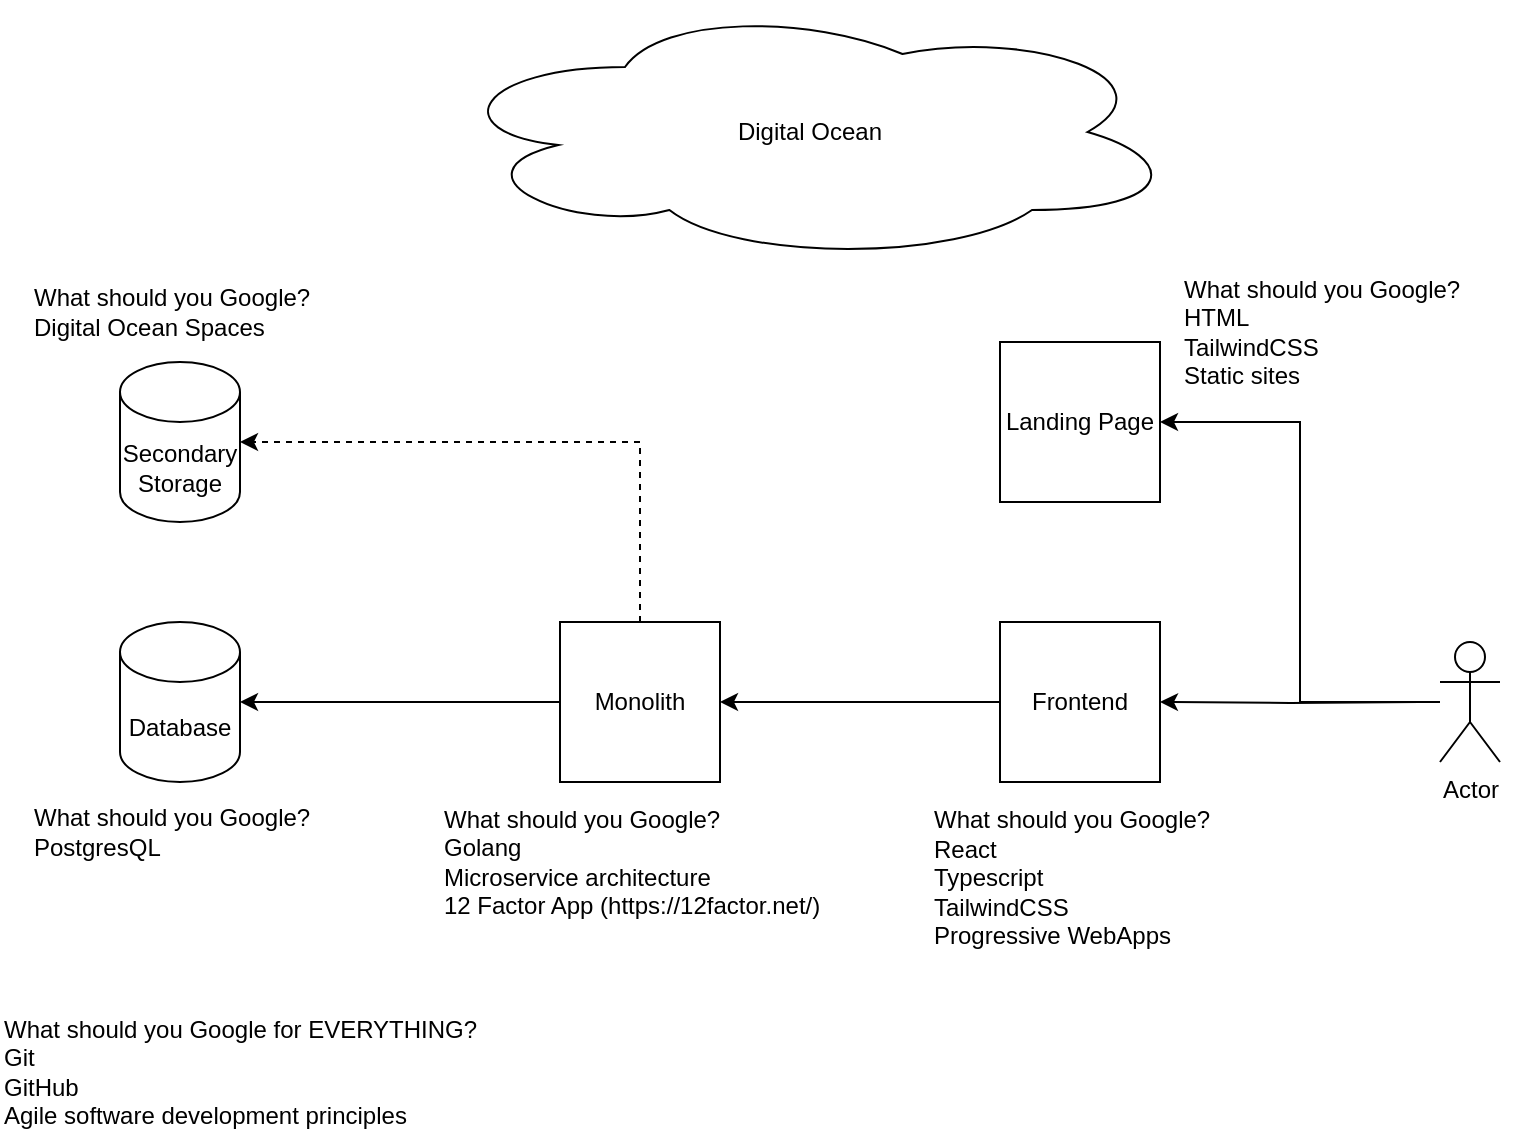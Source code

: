 <mxfile version="15.6.8" type="github"><diagram id="mS3qy5lMnEHfb4XqcRZU" name="Page-1"><mxGraphModel dx="1422" dy="820" grid="1" gridSize="10" guides="1" tooltips="1" connect="1" arrows="1" fold="1" page="1" pageScale="1" pageWidth="850" pageHeight="1100" math="0" shadow="0"><root><mxCell id="0"/><mxCell id="1" parent="0"/><mxCell id="ZtvTxL13G1o4dnF9xs7F-8" style="edgeStyle=orthogonalEdgeStyle;rounded=0;orthogonalLoop=1;jettySize=auto;html=1;exitX=0;exitY=0.5;exitDx=0;exitDy=0;entryX=1;entryY=0.5;entryDx=0;entryDy=0;entryPerimeter=0;" edge="1" parent="1" source="ZtvTxL13G1o4dnF9xs7F-1" target="ZtvTxL13G1o4dnF9xs7F-2"><mxGeometry relative="1" as="geometry"/></mxCell><mxCell id="ZtvTxL13G1o4dnF9xs7F-20" style="edgeStyle=orthogonalEdgeStyle;rounded=0;orthogonalLoop=1;jettySize=auto;html=1;exitX=0.5;exitY=0;exitDx=0;exitDy=0;entryX=1;entryY=0.5;entryDx=0;entryDy=0;entryPerimeter=0;dashed=1;" edge="1" parent="1" source="ZtvTxL13G1o4dnF9xs7F-1" target="ZtvTxL13G1o4dnF9xs7F-17"><mxGeometry relative="1" as="geometry"/></mxCell><mxCell id="ZtvTxL13G1o4dnF9xs7F-1" value="Monolith" style="whiteSpace=wrap;html=1;aspect=fixed;" vertex="1" parent="1"><mxGeometry x="320" y="390" width="80" height="80" as="geometry"/></mxCell><mxCell id="ZtvTxL13G1o4dnF9xs7F-2" value="Database" style="shape=cylinder3;whiteSpace=wrap;html=1;boundedLbl=1;backgroundOutline=1;size=15;" vertex="1" parent="1"><mxGeometry x="100" y="390" width="60" height="80" as="geometry"/></mxCell><mxCell id="ZtvTxL13G1o4dnF9xs7F-7" style="edgeStyle=orthogonalEdgeStyle;rounded=0;orthogonalLoop=1;jettySize=auto;html=1;exitX=0;exitY=0.5;exitDx=0;exitDy=0;entryX=1;entryY=0.5;entryDx=0;entryDy=0;" edge="1" parent="1" source="ZtvTxL13G1o4dnF9xs7F-3" target="ZtvTxL13G1o4dnF9xs7F-1"><mxGeometry relative="1" as="geometry"/></mxCell><mxCell id="ZtvTxL13G1o4dnF9xs7F-3" value="Frontend" style="whiteSpace=wrap;html=1;aspect=fixed;" vertex="1" parent="1"><mxGeometry x="540" y="390" width="80" height="80" as="geometry"/></mxCell><mxCell id="ZtvTxL13G1o4dnF9xs7F-6" style="edgeStyle=orthogonalEdgeStyle;rounded=0;orthogonalLoop=1;jettySize=auto;html=1;exitX=0;exitY=0.333;exitDx=0;exitDy=0;exitPerimeter=0;entryX=1;entryY=0.5;entryDx=0;entryDy=0;" edge="1" parent="1" target="ZtvTxL13G1o4dnF9xs7F-3"><mxGeometry relative="1" as="geometry"><mxPoint x="750" y="430" as="sourcePoint"/></mxGeometry></mxCell><mxCell id="ZtvTxL13G1o4dnF9xs7F-12" value="What should you Google?&lt;br&gt;PostgresQL" style="text;html=1;align=left;verticalAlign=middle;resizable=0;points=[];autosize=1;strokeColor=none;fillColor=none;" vertex="1" parent="1"><mxGeometry x="55" y="480" width="150" height="30" as="geometry"/></mxCell><mxCell id="ZtvTxL13G1o4dnF9xs7F-13" value="&lt;div&gt;What should you Google?&lt;/div&gt;&lt;div&gt;Golang&lt;br&gt;Microservice architecture&lt;/div&gt;&lt;div&gt;12 Factor App (https://12factor.net/)&lt;br&gt;&lt;/div&gt;" style="text;html=1;align=left;verticalAlign=middle;resizable=0;points=[];autosize=1;strokeColor=none;fillColor=none;" vertex="1" parent="1"><mxGeometry x="260" y="480" width="200" height="60" as="geometry"/></mxCell><mxCell id="ZtvTxL13G1o4dnF9xs7F-14" value="&lt;div&gt;What should you Google?&lt;/div&gt;&lt;div&gt;React&lt;/div&gt;&lt;div&gt;Typescript&lt;/div&gt;&lt;div&gt;TailwindCSS&lt;/div&gt;&lt;div&gt;Progressive WebApps&lt;/div&gt;&lt;div&gt;&lt;br&gt;&lt;/div&gt;" style="text;html=1;align=left;verticalAlign=middle;resizable=0;points=[];autosize=1;strokeColor=none;fillColor=none;" vertex="1" parent="1"><mxGeometry x="505" y="480" width="150" height="90" as="geometry"/></mxCell><mxCell id="ZtvTxL13G1o4dnF9xs7F-19" style="edgeStyle=orthogonalEdgeStyle;rounded=0;orthogonalLoop=1;jettySize=auto;html=1;entryX=1;entryY=0.5;entryDx=0;entryDy=0;" edge="1" parent="1" source="ZtvTxL13G1o4dnF9xs7F-15" target="ZtvTxL13G1o4dnF9xs7F-18"><mxGeometry relative="1" as="geometry"/></mxCell><mxCell id="ZtvTxL13G1o4dnF9xs7F-15" value="Actor" style="shape=umlActor;verticalLabelPosition=bottom;verticalAlign=top;html=1;outlineConnect=0;" vertex="1" parent="1"><mxGeometry x="760" y="400" width="30" height="60" as="geometry"/></mxCell><mxCell id="ZtvTxL13G1o4dnF9xs7F-16" value="Digital Ocean" style="ellipse;shape=cloud;whiteSpace=wrap;html=1;" vertex="1" parent="1"><mxGeometry x="260" y="80" width="370" height="130" as="geometry"/></mxCell><mxCell id="ZtvTxL13G1o4dnF9xs7F-17" value="Secondary Storage" style="shape=cylinder3;whiteSpace=wrap;html=1;boundedLbl=1;backgroundOutline=1;size=15;" vertex="1" parent="1"><mxGeometry x="100" y="260" width="60" height="80" as="geometry"/></mxCell><mxCell id="ZtvTxL13G1o4dnF9xs7F-18" value="Landing Page" style="whiteSpace=wrap;html=1;aspect=fixed;" vertex="1" parent="1"><mxGeometry x="540" y="250" width="80" height="80" as="geometry"/></mxCell><mxCell id="ZtvTxL13G1o4dnF9xs7F-21" value="&lt;div&gt;What should you Google?&lt;/div&gt;&lt;div&gt;Digital Ocean Spaces&lt;br&gt;&lt;/div&gt;" style="text;html=1;align=left;verticalAlign=middle;resizable=0;points=[];autosize=1;strokeColor=none;fillColor=none;" vertex="1" parent="1"><mxGeometry x="55" y="220" width="150" height="30" as="geometry"/></mxCell><mxCell id="ZtvTxL13G1o4dnF9xs7F-22" value="&lt;div&gt;What should you Google?&lt;/div&gt;&lt;div&gt;HTML&lt;/div&gt;&lt;div&gt;TailwindCSS&lt;/div&gt;&lt;div&gt;Static sites&lt;br&gt;&lt;/div&gt;" style="text;html=1;strokeColor=none;fillColor=none;align=left;verticalAlign=middle;whiteSpace=wrap;rounded=0;" vertex="1" parent="1"><mxGeometry x="630" y="230" width="170" height="30" as="geometry"/></mxCell><mxCell id="ZtvTxL13G1o4dnF9xs7F-23" value="&lt;div&gt;What should you Google for EVERYTHING?&lt;/div&gt;&lt;div&gt;Git&lt;/div&gt;&lt;div&gt;GitHub&lt;/div&gt;&lt;div&gt;Agile software development principles&lt;br&gt;&lt;/div&gt;" style="text;html=1;strokeColor=none;fillColor=none;align=left;verticalAlign=middle;whiteSpace=wrap;rounded=0;" vertex="1" parent="1"><mxGeometry x="40" y="600" width="295" height="30" as="geometry"/></mxCell></root></mxGraphModel></diagram></mxfile>